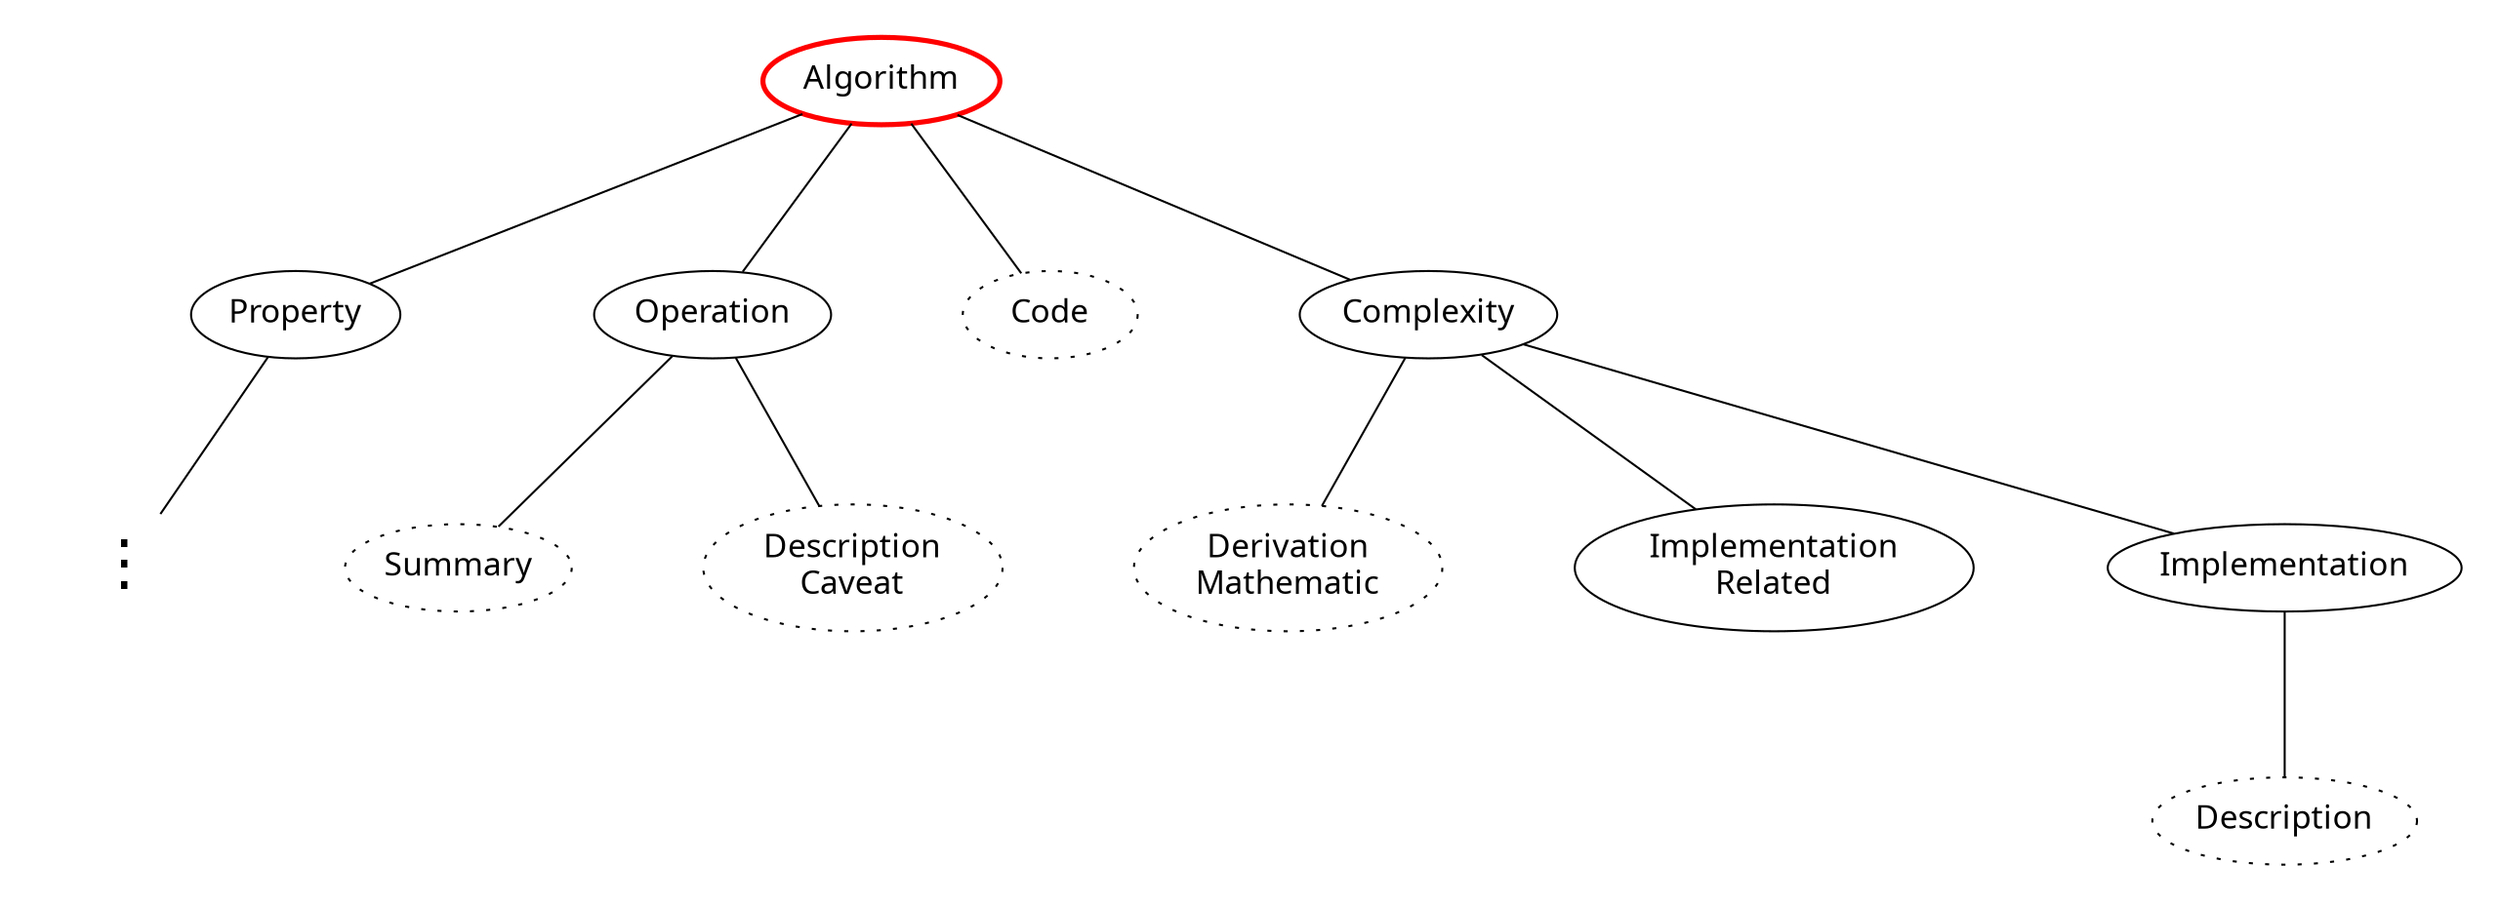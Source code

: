 digraph graph_name {
  graph [
    charset = "UTF-8";
    labelloc = "t",
    labeljust = "c",
    margin = 0.2,
    splines = spline,
    ordering = out,
    ranksep = 1.0,
    nodesep = 0.9
  ];

  node [
    fontsize = 16,
    fontcolor = 6,
    fontname = "Migu 1M",
    color = 7,
    fillcolor = 11,
    height = 0.6,
    width = 1.2
  ];

  edge [
    style = solid,
    fontsize = 14,
    labelfloat = true,
    labeldistance = 2.5,
    labelangle = 70,
    arrowhead = none,
  ];

  // node define
  Algorithm [color = red, penwidth = 2.5];
  // History2 [label = "History"];
  // Def2 [label = "Definition", style = dotted];

  // leaf define
  // Description [style = dotted];
  // Def [label = "Definition", style = dotted];
  // Def3 [label = "Definition", style = dotted];
  // Math2 [label = "Mathematic", style = dotted];
  // Assu [label = "Abstraction", style = dotted];
  // Code [label = "Code", style = dotted];
  // Lgnd [label = "Legend", style = dotted];
  // Prop [label = "Proposal", style = dotted];

  // InVivo [style = dotted];
  // Definition [style = dotted];
  // Outline [label = "Outline:Meta", style = dotted];
  // C1 [label = "Comment:Caveat", style = dotted];

  // Nodes must be defined in order
  // Algorithm -> History;
  // Algorithm -> Class;



  // edges
  Algorithm -> Property;

  // Def2 [label = "Definition", style = dotted];
  // Math [label = "Mathematic", style = dotted];
  // Property -> Def2;
  // Property -> Math;
  Property -> Dummy1;
  Dummy1 [label = "⋮" , color="white" , fontsize=30];
  // Algorithm -> Problem;
  // Dummy2 [label = "⋮" , color="white" , fontsize=30];
  // // Problem -> Def3;
  // Problem -> Dummy2;
  // Problem -> Math2;

  Algorithm -> Operation;
  Ctn [label = "Summary", style = dotted];
  Operation -> Ctn;
  Desc [label = "Description\nCaveat", style = dotted];
  Operation -> Desc;
  Code1 [label = "Code", style = dotted];
  Algorithm -> Code1;
  // Operation -> Lgnd;
  // Cases [label = "Cases", style = dotted];
  // Prf [label = "Proof", style = dotted];
  // BCase [label = "Base Case", style = dotted];
  // Desc2 [label = "Description", style = dotted];
  // Math3 [label = "Mathematic", style = dotted];
  // Operation -> Prf;
  // Operation -> BCase;
  // Operation -> Desc2;
  // Operation -> Math3;
  // Prp [label = "Proposal", style = dotted];
  // Operation -> Prp;
  // Desc3 [label = "Description", style = dotted];
  // Operation -> Desc3;
  // Cases2 [label = "Cases", style = dotted];
  // Desc4 [label = "Description", style = dotted];
  // Math4 [label = "Mathematic", style = dotted];
  // Operation -> Cases2;
  // Operation -> Desc4;
  // Operation -> Math4;
  // Conc [label = "Conclusion", style = dotted];
  // Operation -> Conc;
  // Desc5 [label = "Description", style = dotted];
  // Operation -> Desc5;
  // Ctn2 [label = "Cartoon", style = dotted];
  // Operation -> Ctn2;
  // Prop [label = "Proposal", style = dotted];
  // Operation -> Prop;
  // Desc6 [label = "Description", style = dotted];
  // Prf2 [label = "Proof", style = dotted];
  // Operation -> Desc6;
  // Operation -> Prf2;
  Algorithm -> Complexity;
  Deri [label = "Derivation\nMathematic", style = dotted];
  Complexity -> Deri;
  // Desc7 [label = "Description", style = dotted];
  // Complexity -> Desc7;
  Impl1 [label = "Implementation\nRelated"];
  Complexity -> Impl1;
  Impl [label = "Implementation"];
  Complexity -> Impl;
  Desc8 [label = "Description", style = dotted];
  Impl -> Desc8;
}
